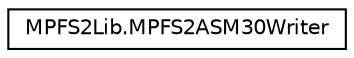 digraph "Graphical Class Hierarchy"
{
  edge [fontname="Helvetica",fontsize="10",labelfontname="Helvetica",labelfontsize="10"];
  node [fontname="Helvetica",fontsize="10",shape=record];
  rankdir="LR";
  Node1 [label="MPFS2Lib.MPFS2ASM30Writer",height=0.2,width=0.4,color="black", fillcolor="white", style="filled",URL="$class_microchip_m_p_f_s_1_1_m_p_f_s2_lib_1_1_m_p_f_s2_a_s_m30_writer.html"];
}
